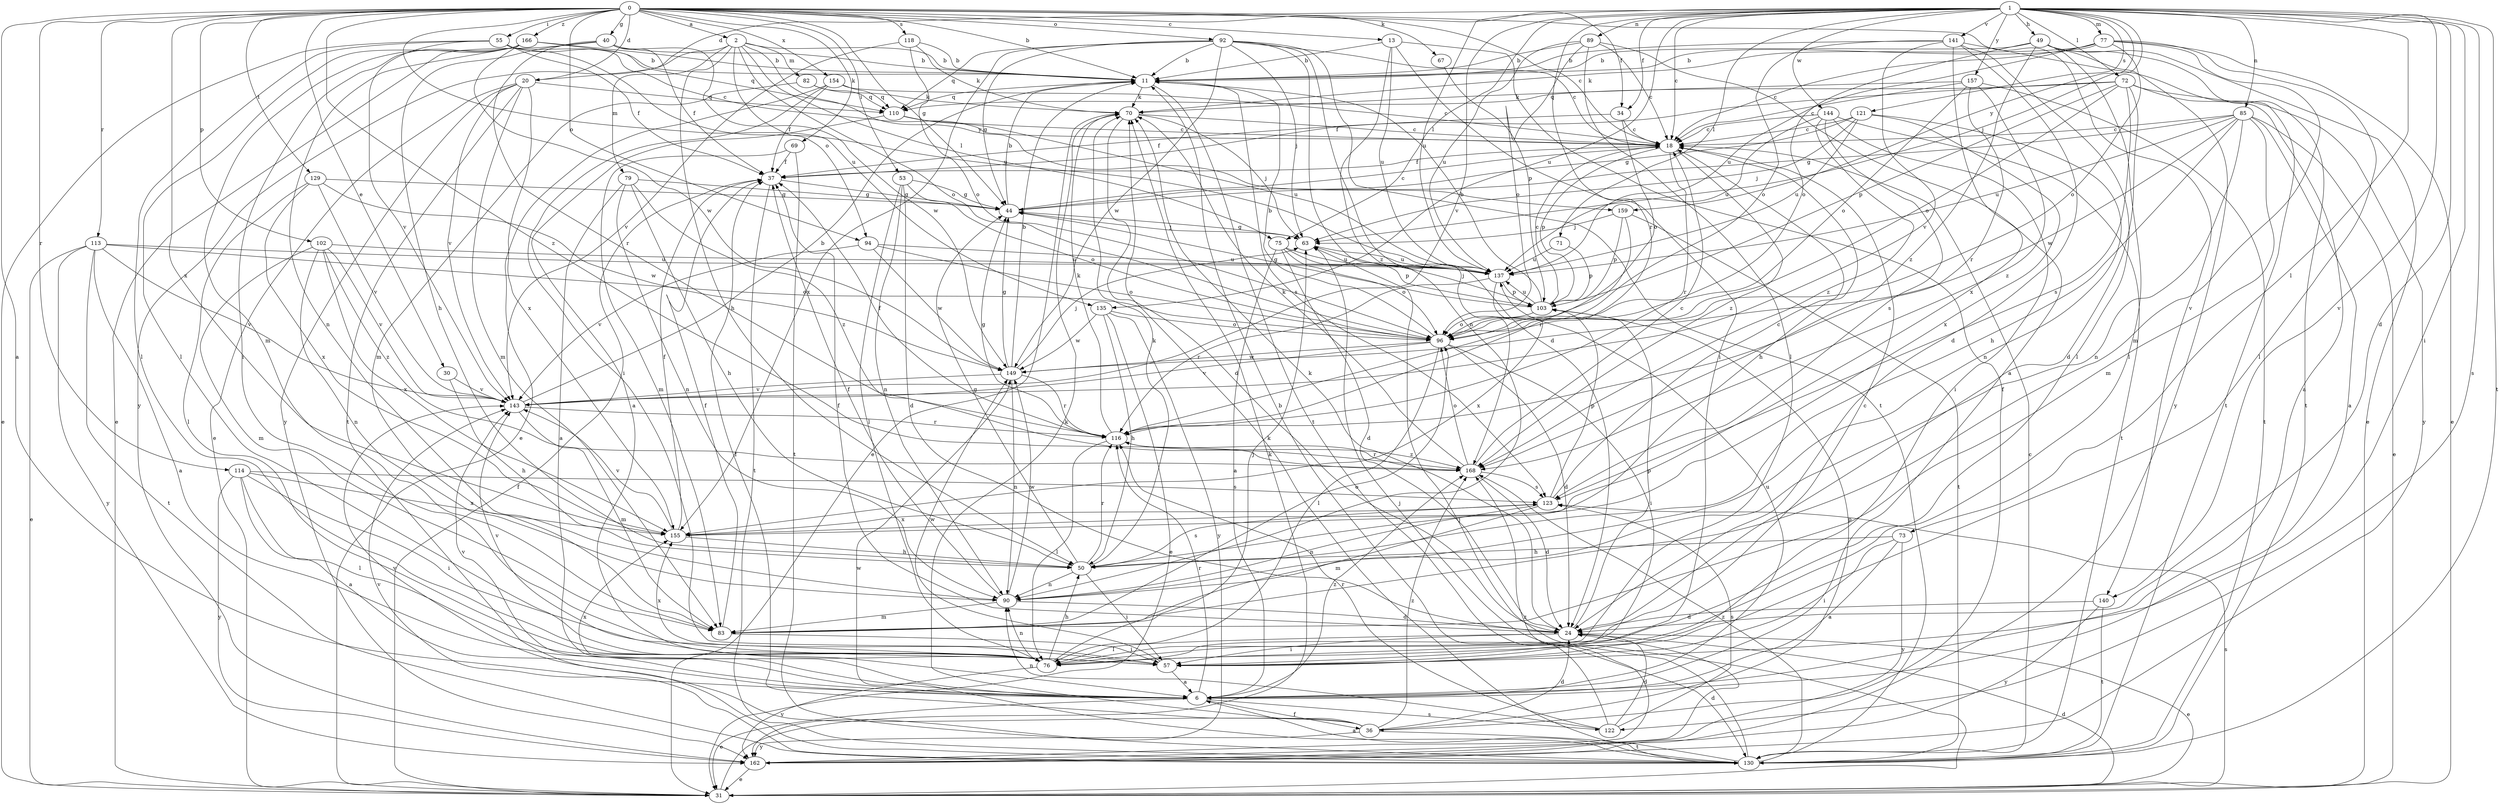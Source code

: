 strict digraph  {
0;
1;
2;
6;
11;
13;
18;
20;
24;
30;
31;
34;
36;
37;
40;
44;
49;
50;
53;
55;
57;
63;
67;
69;
70;
71;
72;
73;
75;
76;
77;
79;
82;
83;
85;
89;
90;
92;
94;
96;
102;
103;
110;
113;
114;
116;
118;
121;
122;
123;
129;
130;
135;
137;
140;
141;
143;
144;
149;
154;
155;
157;
159;
162;
166;
168;
0 -> 2  [label=a];
0 -> 6  [label=a];
0 -> 11  [label=b];
0 -> 13  [label=c];
0 -> 18  [label=c];
0 -> 20  [label=d];
0 -> 30  [label=e];
0 -> 34  [label=f];
0 -> 40  [label=g];
0 -> 44  [label=g];
0 -> 53  [label=i];
0 -> 55  [label=i];
0 -> 67  [label=k];
0 -> 69  [label=k];
0 -> 92  [label=o];
0 -> 94  [label=o];
0 -> 102  [label=p];
0 -> 113  [label=r];
0 -> 114  [label=r];
0 -> 118  [label=s];
0 -> 129  [label=t];
0 -> 135  [label=u];
0 -> 140  [label=v];
0 -> 154  [label=x];
0 -> 155  [label=x];
0 -> 166  [label=z];
0 -> 168  [label=z];
1 -> 18  [label=c];
1 -> 20  [label=d];
1 -> 24  [label=d];
1 -> 34  [label=f];
1 -> 49  [label=h];
1 -> 57  [label=i];
1 -> 63  [label=j];
1 -> 71  [label=l];
1 -> 72  [label=l];
1 -> 73  [label=l];
1 -> 75  [label=l];
1 -> 77  [label=m];
1 -> 85  [label=n];
1 -> 89  [label=n];
1 -> 116  [label=r];
1 -> 121  [label=s];
1 -> 122  [label=s];
1 -> 130  [label=t];
1 -> 135  [label=u];
1 -> 137  [label=u];
1 -> 140  [label=v];
1 -> 141  [label=v];
1 -> 143  [label=v];
1 -> 144  [label=w];
1 -> 157  [label=y];
1 -> 159  [label=y];
2 -> 11  [label=b];
2 -> 50  [label=h];
2 -> 75  [label=l];
2 -> 79  [label=m];
2 -> 82  [label=m];
2 -> 94  [label=o];
2 -> 96  [label=o];
2 -> 159  [label=y];
2 -> 162  [label=y];
6 -> 31  [label=e];
6 -> 36  [label=f];
6 -> 116  [label=r];
6 -> 122  [label=s];
6 -> 137  [label=u];
6 -> 143  [label=v];
6 -> 155  [label=x];
6 -> 168  [label=z];
11 -> 70  [label=k];
11 -> 110  [label=q];
11 -> 123  [label=s];
11 -> 130  [label=t];
13 -> 11  [label=b];
13 -> 36  [label=f];
13 -> 57  [label=i];
13 -> 137  [label=u];
13 -> 168  [label=z];
18 -> 37  [label=f];
18 -> 50  [label=h];
18 -> 103  [label=p];
18 -> 116  [label=r];
18 -> 168  [label=z];
20 -> 31  [label=e];
20 -> 83  [label=m];
20 -> 110  [label=q];
20 -> 130  [label=t];
20 -> 143  [label=v];
20 -> 155  [label=x];
20 -> 162  [label=y];
24 -> 31  [label=e];
24 -> 37  [label=f];
24 -> 57  [label=i];
24 -> 70  [label=k];
24 -> 76  [label=l];
24 -> 103  [label=p];
30 -> 50  [label=h];
30 -> 143  [label=v];
31 -> 24  [label=d];
31 -> 37  [label=f];
31 -> 63  [label=j];
31 -> 70  [label=k];
31 -> 123  [label=s];
34 -> 18  [label=c];
34 -> 37  [label=f];
34 -> 96  [label=o];
36 -> 24  [label=d];
36 -> 37  [label=f];
36 -> 70  [label=k];
36 -> 103  [label=p];
36 -> 130  [label=t];
36 -> 143  [label=v];
36 -> 162  [label=y];
36 -> 168  [label=z];
37 -> 44  [label=g];
37 -> 130  [label=t];
40 -> 11  [label=b];
40 -> 31  [label=e];
40 -> 37  [label=f];
40 -> 50  [label=h];
40 -> 116  [label=r];
40 -> 149  [label=w];
44 -> 11  [label=b];
44 -> 18  [label=c];
44 -> 63  [label=j];
49 -> 11  [label=b];
49 -> 31  [label=e];
49 -> 76  [label=l];
49 -> 96  [label=o];
49 -> 130  [label=t];
49 -> 162  [label=y];
49 -> 168  [label=z];
50 -> 44  [label=g];
50 -> 57  [label=i];
50 -> 70  [label=k];
50 -> 90  [label=n];
50 -> 116  [label=r];
50 -> 123  [label=s];
53 -> 24  [label=d];
53 -> 44  [label=g];
53 -> 76  [label=l];
53 -> 90  [label=n];
53 -> 96  [label=o];
55 -> 11  [label=b];
55 -> 18  [label=c];
55 -> 31  [label=e];
55 -> 37  [label=f];
55 -> 76  [label=l];
55 -> 137  [label=u];
55 -> 143  [label=v];
57 -> 6  [label=a];
57 -> 149  [label=w];
57 -> 155  [label=x];
63 -> 44  [label=g];
63 -> 137  [label=u];
67 -> 103  [label=p];
69 -> 37  [label=f];
69 -> 83  [label=m];
69 -> 130  [label=t];
70 -> 18  [label=c];
70 -> 24  [label=d];
70 -> 31  [label=e];
70 -> 63  [label=j];
71 -> 103  [label=p];
71 -> 137  [label=u];
72 -> 6  [label=a];
72 -> 24  [label=d];
72 -> 37  [label=f];
72 -> 96  [label=o];
72 -> 103  [label=p];
72 -> 110  [label=q];
72 -> 123  [label=s];
72 -> 162  [label=y];
73 -> 6  [label=a];
73 -> 50  [label=h];
73 -> 57  [label=i];
73 -> 162  [label=y];
75 -> 6  [label=a];
75 -> 24  [label=d];
75 -> 96  [label=o];
75 -> 103  [label=p];
75 -> 137  [label=u];
76 -> 18  [label=c];
76 -> 50  [label=h];
76 -> 63  [label=j];
76 -> 90  [label=n];
76 -> 143  [label=v];
76 -> 162  [label=y];
77 -> 11  [label=b];
77 -> 18  [label=c];
77 -> 31  [label=e];
77 -> 70  [label=k];
77 -> 76  [label=l];
77 -> 83  [label=m];
77 -> 96  [label=o];
77 -> 137  [label=u];
79 -> 6  [label=a];
79 -> 44  [label=g];
79 -> 50  [label=h];
79 -> 90  [label=n];
79 -> 168  [label=z];
82 -> 70  [label=k];
82 -> 83  [label=m];
82 -> 110  [label=q];
83 -> 37  [label=f];
83 -> 57  [label=i];
83 -> 96  [label=o];
85 -> 6  [label=a];
85 -> 18  [label=c];
85 -> 31  [label=e];
85 -> 44  [label=g];
85 -> 50  [label=h];
85 -> 83  [label=m];
85 -> 90  [label=n];
85 -> 137  [label=u];
85 -> 149  [label=w];
89 -> 6  [label=a];
89 -> 11  [label=b];
89 -> 18  [label=c];
89 -> 76  [label=l];
89 -> 96  [label=o];
89 -> 137  [label=u];
90 -> 24  [label=d];
90 -> 37  [label=f];
90 -> 83  [label=m];
90 -> 149  [label=w];
92 -> 11  [label=b];
92 -> 18  [label=c];
92 -> 24  [label=d];
92 -> 44  [label=g];
92 -> 63  [label=j];
92 -> 90  [label=n];
92 -> 110  [label=q];
92 -> 130  [label=t];
92 -> 149  [label=w];
92 -> 155  [label=x];
94 -> 96  [label=o];
94 -> 137  [label=u];
94 -> 143  [label=v];
94 -> 149  [label=w];
96 -> 11  [label=b];
96 -> 24  [label=d];
96 -> 57  [label=i];
96 -> 76  [label=l];
96 -> 143  [label=v];
96 -> 149  [label=w];
102 -> 83  [label=m];
102 -> 90  [label=n];
102 -> 137  [label=u];
102 -> 143  [label=v];
102 -> 155  [label=x];
102 -> 168  [label=z];
103 -> 11  [label=b];
103 -> 18  [label=c];
103 -> 44  [label=g];
103 -> 63  [label=j];
103 -> 96  [label=o];
103 -> 137  [label=u];
110 -> 6  [label=a];
110 -> 18  [label=c];
110 -> 137  [label=u];
113 -> 6  [label=a];
113 -> 31  [label=e];
113 -> 96  [label=o];
113 -> 130  [label=t];
113 -> 137  [label=u];
113 -> 143  [label=v];
113 -> 162  [label=y];
114 -> 6  [label=a];
114 -> 57  [label=i];
114 -> 76  [label=l];
114 -> 123  [label=s];
114 -> 155  [label=x];
114 -> 162  [label=y];
116 -> 37  [label=f];
116 -> 44  [label=g];
116 -> 70  [label=k];
116 -> 76  [label=l];
116 -> 168  [label=z];
118 -> 11  [label=b];
118 -> 70  [label=k];
118 -> 96  [label=o];
118 -> 143  [label=v];
121 -> 18  [label=c];
121 -> 44  [label=g];
121 -> 63  [label=j];
121 -> 90  [label=n];
121 -> 137  [label=u];
121 -> 155  [label=x];
122 -> 11  [label=b];
122 -> 24  [label=d];
122 -> 90  [label=n];
122 -> 116  [label=r];
122 -> 123  [label=s];
123 -> 18  [label=c];
123 -> 83  [label=m];
123 -> 90  [label=n];
123 -> 103  [label=p];
123 -> 155  [label=x];
129 -> 44  [label=g];
129 -> 76  [label=l];
129 -> 143  [label=v];
129 -> 149  [label=w];
129 -> 155  [label=x];
130 -> 6  [label=a];
130 -> 18  [label=c];
130 -> 63  [label=j];
130 -> 70  [label=k];
130 -> 143  [label=v];
130 -> 149  [label=w];
130 -> 168  [label=z];
135 -> 31  [label=e];
135 -> 50  [label=h];
135 -> 96  [label=o];
135 -> 149  [label=w];
135 -> 162  [label=y];
137 -> 103  [label=p];
137 -> 116  [label=r];
137 -> 155  [label=x];
140 -> 24  [label=d];
140 -> 130  [label=t];
140 -> 162  [label=y];
141 -> 11  [label=b];
141 -> 24  [label=d];
141 -> 76  [label=l];
141 -> 96  [label=o];
141 -> 130  [label=t];
141 -> 143  [label=v];
141 -> 155  [label=x];
143 -> 11  [label=b];
143 -> 83  [label=m];
143 -> 116  [label=r];
144 -> 18  [label=c];
144 -> 57  [label=i];
144 -> 123  [label=s];
144 -> 130  [label=t];
144 -> 137  [label=u];
144 -> 168  [label=z];
149 -> 11  [label=b];
149 -> 44  [label=g];
149 -> 63  [label=j];
149 -> 90  [label=n];
149 -> 116  [label=r];
149 -> 143  [label=v];
154 -> 18  [label=c];
154 -> 31  [label=e];
154 -> 37  [label=f];
154 -> 57  [label=i];
154 -> 110  [label=q];
155 -> 37  [label=f];
155 -> 50  [label=h];
155 -> 143  [label=v];
157 -> 18  [label=c];
157 -> 70  [label=k];
157 -> 96  [label=o];
157 -> 116  [label=r];
157 -> 130  [label=t];
157 -> 168  [label=z];
159 -> 63  [label=j];
159 -> 103  [label=p];
159 -> 116  [label=r];
159 -> 130  [label=t];
162 -> 24  [label=d];
162 -> 31  [label=e];
162 -> 168  [label=z];
166 -> 11  [label=b];
166 -> 57  [label=i];
166 -> 76  [label=l];
166 -> 83  [label=m];
166 -> 90  [label=n];
166 -> 110  [label=q];
166 -> 149  [label=w];
168 -> 18  [label=c];
168 -> 24  [label=d];
168 -> 70  [label=k];
168 -> 96  [label=o];
168 -> 116  [label=r];
168 -> 123  [label=s];
}
